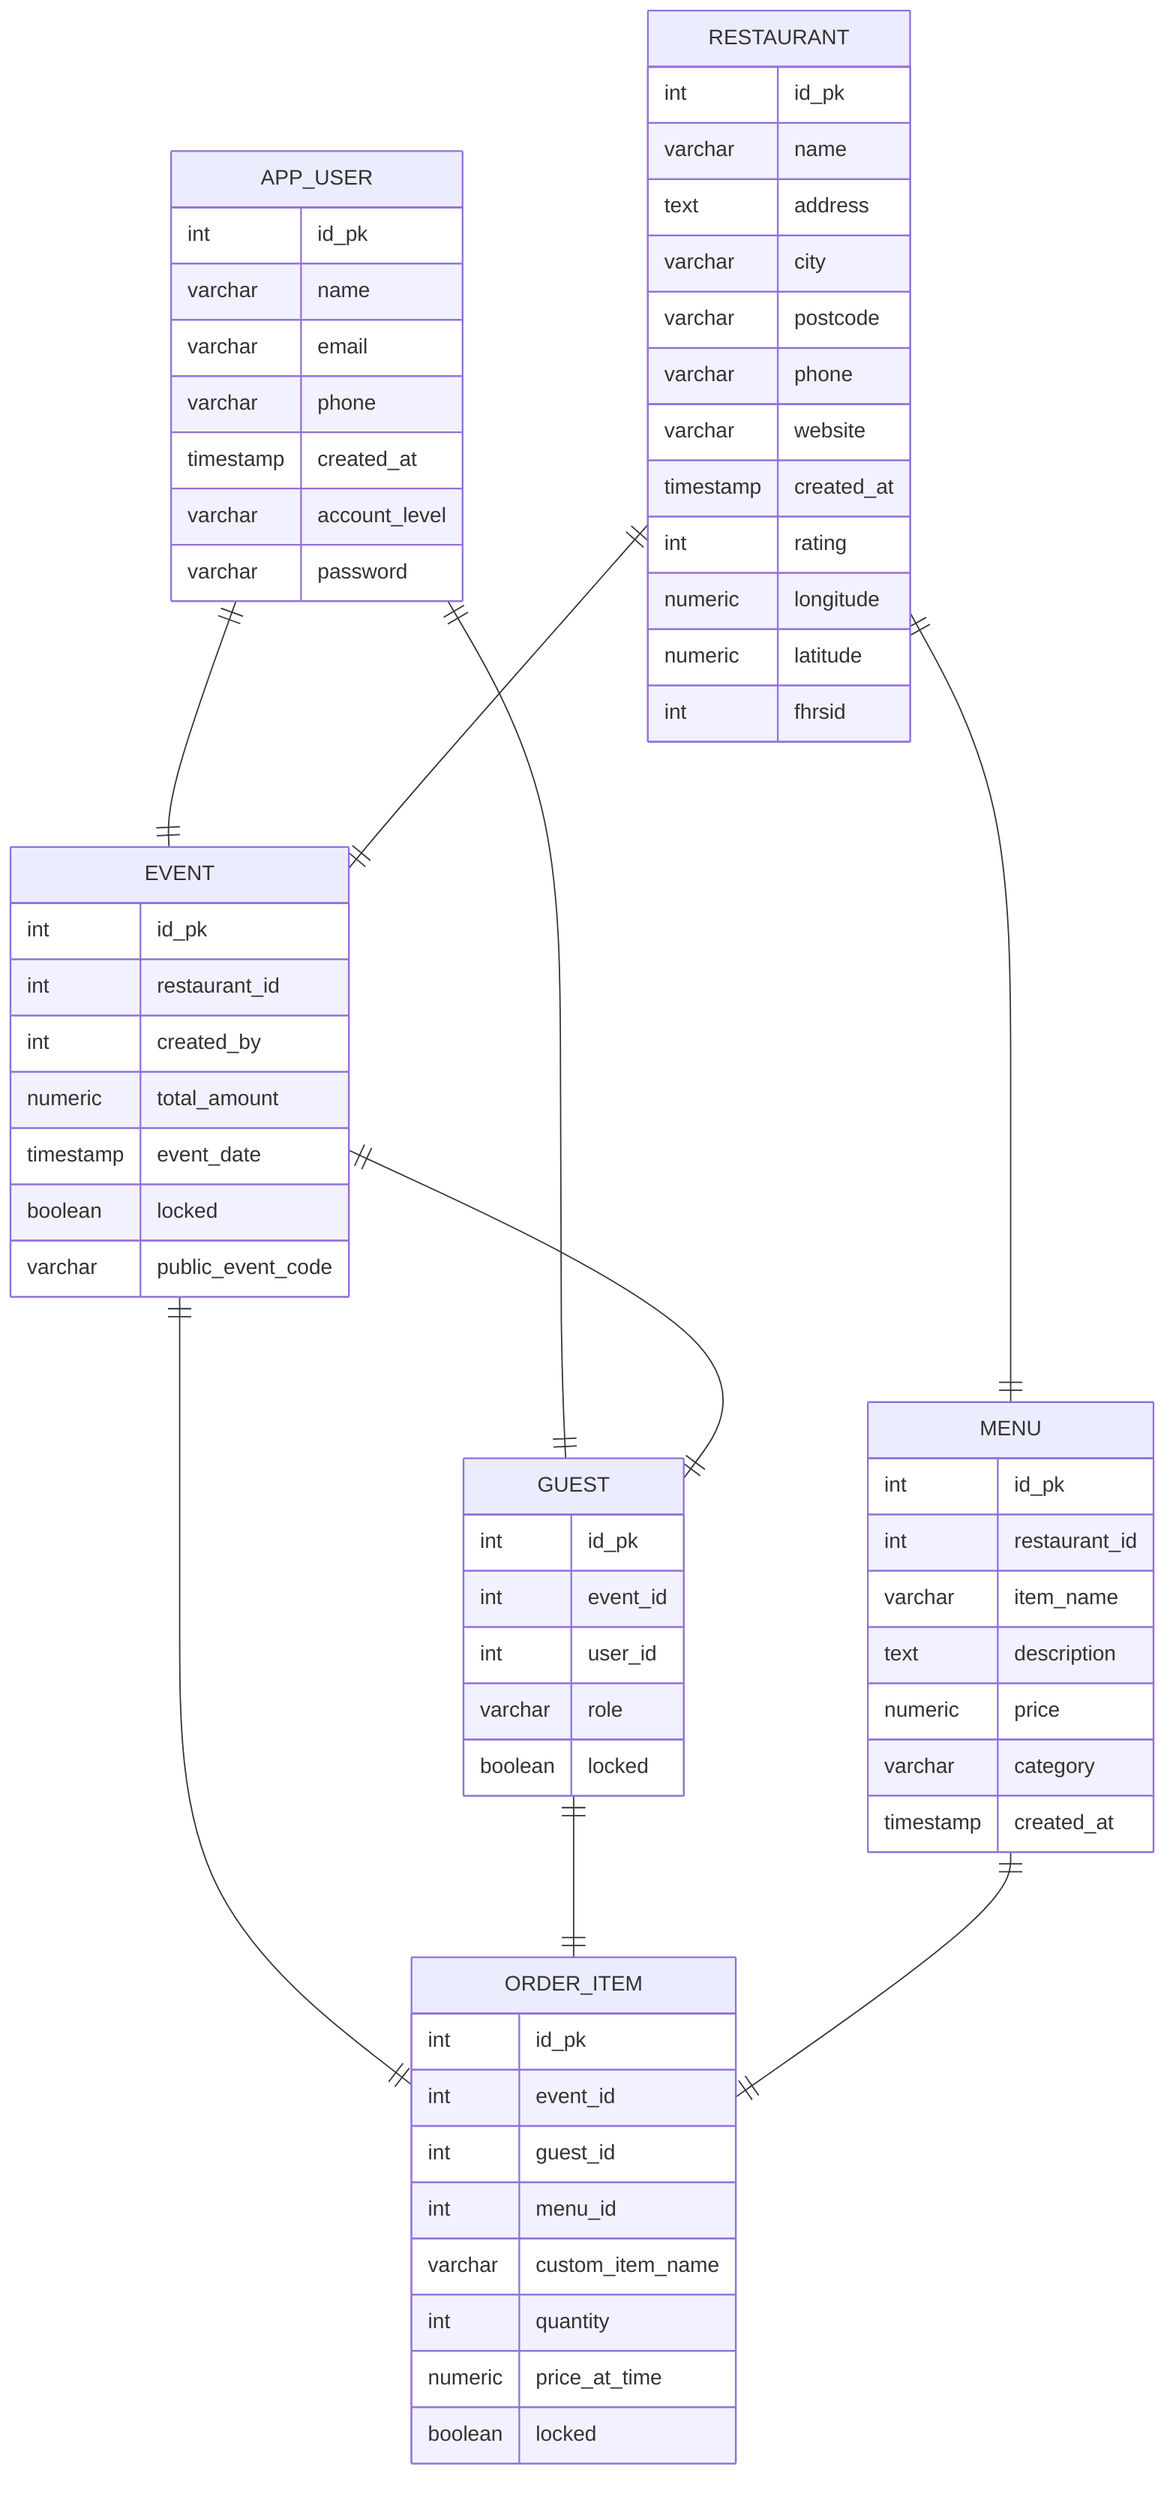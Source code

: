 erDiagram

    APP_USER {
        int id_pk
        varchar name
        varchar email
        varchar phone
        timestamp created_at
        varchar account_level
        varchar password
    }

    RESTAURANT {
        int id_pk
        varchar name
        text address
        varchar city
        varchar postcode
        varchar phone
        varchar website
        timestamp created_at
        int rating
        numeric longitude
        numeric latitude
        int fhrsid
    }

    MENU {
        int id_pk
        int restaurant_id
        varchar item_name
        text description
        numeric price
        varchar category
        timestamp created_at
    }

    EVENT {
        int id_pk
        int restaurant_id
        int created_by
        numeric total_amount
        timestamp event_date
        boolean locked
        varchar public_event_code
    }

    GUEST {
        int id_pk
        int event_id
        int user_id
        varchar role
        boolean locked
    }

    ORDER_ITEM {
        int id_pk
        int event_id
        int guest_id
        int menu_id
        varchar custom_item_name
        int quantity
        numeric price_at_time
        boolean locked
    }

    %% Relationships (clean + valid)
    APP_USER ||--|| EVENT : ""
    APP_USER ||--|| GUEST : ""
    RESTAURANT ||--|| MENU : ""
    RESTAURANT ||--|| EVENT : ""
    EVENT ||--|| GUEST : ""
    EVENT ||--|| ORDER_ITEM : ""
    GUEST ||--|| ORDER_ITEM : ""
    MENU ||--|| ORDER_ITEM : ""